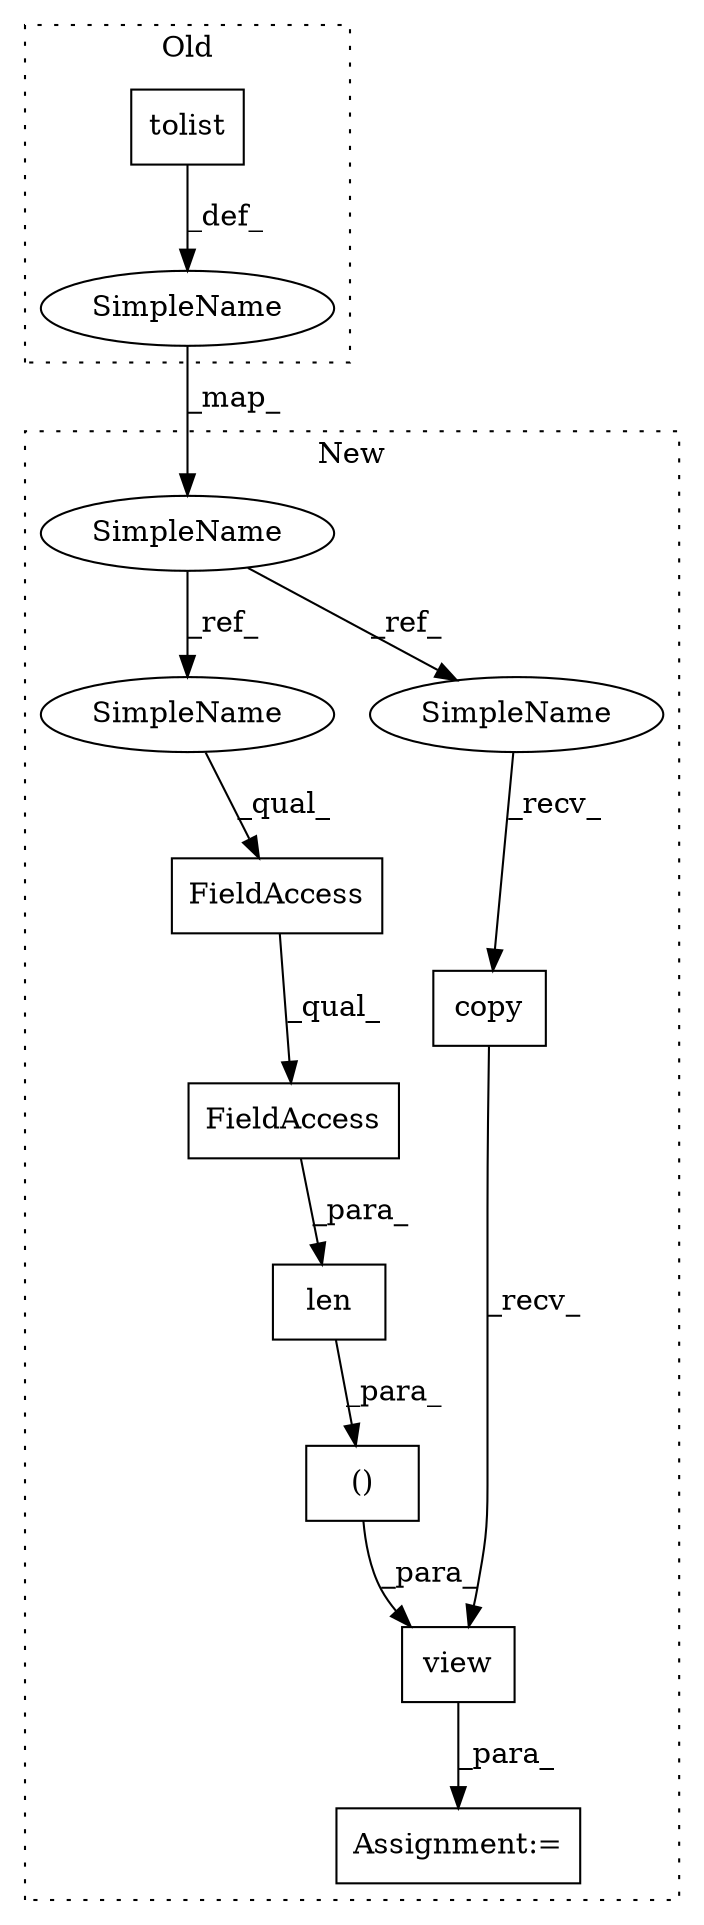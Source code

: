 digraph G {
subgraph cluster0 {
1 [label="tolist" a="32" s="1637" l="8" shape="box"];
10 [label="SimpleName" a="42" s="1537" l="1" shape="ellipse"];
label = "Old";
style="dotted";
}
subgraph cluster1 {
2 [label="copy" a="32" s="1622" l="6" shape="box"];
3 [label="Assignment:=" a="7" s="1619" l="1" shape="box"];
4 [label="()" a="106" s="1639" l="36" shape="box"];
5 [label="view" a="32" s="1629,1675" l="10,2" shape="box"];
6 [label="len" a="32" s="1657,1674" l="4,1" shape="box"];
7 [label="FieldAccess" a="22" s="1661" l="13" shape="box"];
8 [label="FieldAccess" a="22" s="1661" l="7" shape="box"];
9 [label="SimpleName" a="42" s="1522" l="1" shape="ellipse"];
11 [label="SimpleName" a="42" s="1661" l="1" shape="ellipse"];
12 [label="SimpleName" a="42" s="1620" l="1" shape="ellipse"];
label = "New";
style="dotted";
}
1 -> 10 [label="_def_"];
2 -> 5 [label="_recv_"];
4 -> 5 [label="_para_"];
5 -> 3 [label="_para_"];
6 -> 4 [label="_para_"];
7 -> 6 [label="_para_"];
8 -> 7 [label="_qual_"];
9 -> 11 [label="_ref_"];
9 -> 12 [label="_ref_"];
10 -> 9 [label="_map_"];
11 -> 8 [label="_qual_"];
12 -> 2 [label="_recv_"];
}